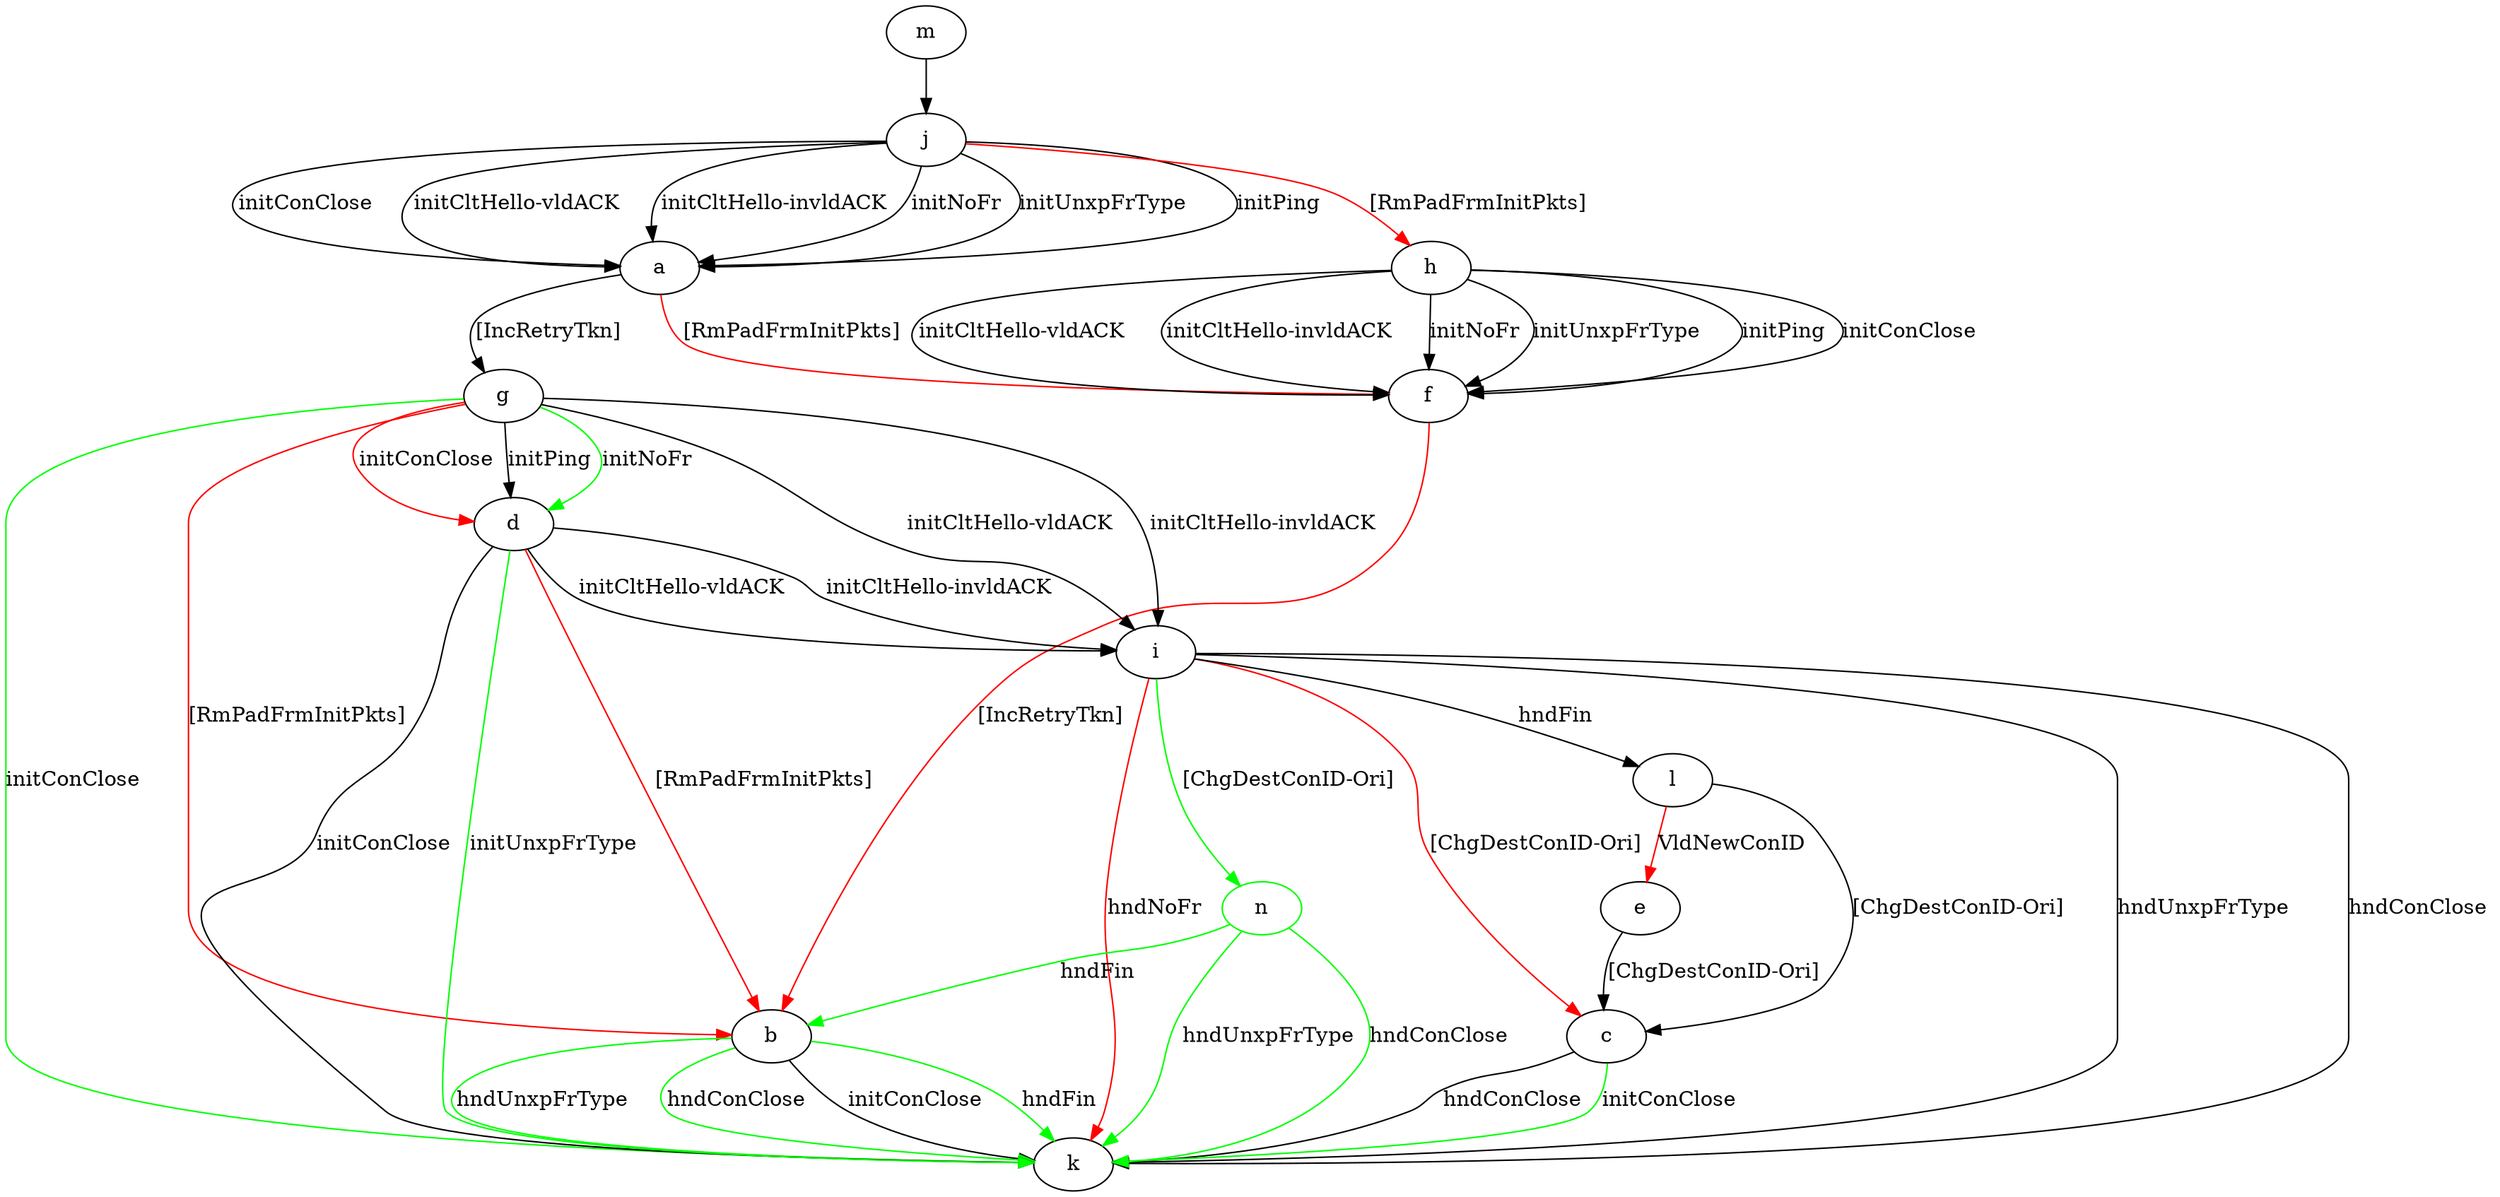 digraph "" {
	a -> f	[key=0,
		color=red,
		label="[RmPadFrmInitPkts] "];
	a -> g	[key=0,
		label="[IncRetryTkn] "];
	b -> k	[key=0,
		label="initConClose "];
	b -> k	[key=1,
		color=green,
		label="hndFin "];
	b -> k	[key=2,
		color=green,
		label="hndUnxpFrType "];
	b -> k	[key=3,
		color=green,
		label="hndConClose "];
	c -> k	[key=0,
		label="hndConClose "];
	c -> k	[key=1,
		color=green,
		label="initConClose "];
	d -> b	[key=0,
		color=red,
		label="[RmPadFrmInitPkts] "];
	d -> i	[key=0,
		label="initCltHello-vldACK "];
	d -> i	[key=1,
		label="initCltHello-invldACK "];
	d -> k	[key=0,
		label="initConClose "];
	d -> k	[key=1,
		color=green,
		label="initUnxpFrType "];
	e -> c	[key=0,
		label="[ChgDestConID-Ori] "];
	f -> b	[key=0,
		color=red,
		label="[IncRetryTkn] "];
	g -> b	[key=0,
		color=red,
		label="[RmPadFrmInitPkts] "];
	g -> d	[key=0,
		label="initPing "];
	g -> d	[key=1,
		color=green,
		label="initNoFr "];
	g -> d	[key=2,
		color=red,
		label="initConClose "];
	g -> i	[key=0,
		label="initCltHello-vldACK "];
	g -> i	[key=1,
		label="initCltHello-invldACK "];
	g -> k	[key=0,
		color=green,
		label="initConClose "];
	h -> f	[key=0,
		label="initPing "];
	h -> f	[key=1,
		label="initConClose "];
	h -> f	[key=2,
		label="initCltHello-vldACK "];
	h -> f	[key=3,
		label="initCltHello-invldACK "];
	h -> f	[key=4,
		label="initNoFr "];
	h -> f	[key=5,
		label="initUnxpFrType "];
	i -> c	[key=0,
		color=red,
		label="[ChgDestConID-Ori] "];
	i -> k	[key=0,
		label="hndUnxpFrType "];
	i -> k	[key=1,
		label="hndConClose "];
	i -> k	[key=2,
		color=red,
		label="hndNoFr "];
	i -> l	[key=0,
		label="hndFin "];
	n	[color=green];
	i -> n	[key=0,
		color=green,
		label="[ChgDestConID-Ori] "];
	j -> a	[key=0,
		label="initPing "];
	j -> a	[key=1,
		label="initConClose "];
	j -> a	[key=2,
		label="initCltHello-vldACK "];
	j -> a	[key=3,
		label="initCltHello-invldACK "];
	j -> a	[key=4,
		label="initNoFr "];
	j -> a	[key=5,
		label="initUnxpFrType "];
	j -> h	[key=0,
		color=red,
		label="[RmPadFrmInitPkts] "];
	l -> c	[key=0,
		label="[ChgDestConID-Ori] "];
	l -> e	[key=0,
		color=red,
		label="VldNewConID "];
	m -> j	[key=0];
	n -> b	[key=0,
		color=green,
		label="hndFin "];
	n -> k	[key=0,
		color=green,
		label="hndUnxpFrType "];
	n -> k	[key=1,
		color=green,
		label="hndConClose "];
}
